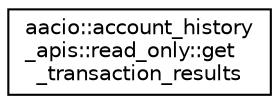 digraph "Graphical Class Hierarchy"
{
  edge [fontname="Helvetica",fontsize="10",labelfontname="Helvetica",labelfontsize="10"];
  node [fontname="Helvetica",fontsize="10",shape=record];
  rankdir="LR";
  Node0 [label="aacio::account_history\l_apis::read_only::get\l_transaction_results",height=0.2,width=0.4,color="black", fillcolor="white", style="filled",URL="$structaacio_1_1account__history__apis_1_1read__only_1_1get__transaction__results.html"];
}
